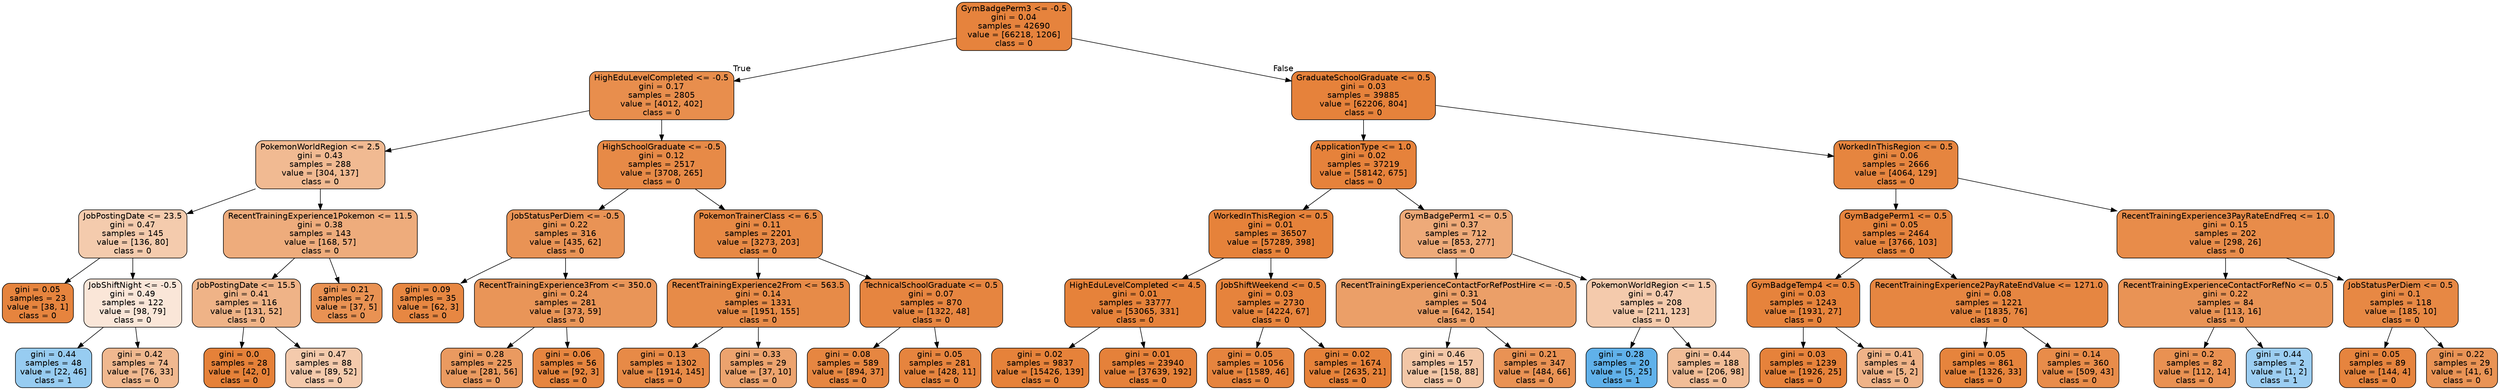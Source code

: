 digraph Tree {
node [shape=box, style="filled, rounded", color="black", fontname=helvetica] ;
edge [fontname=helvetica] ;
0 [label="GymBadgePerm3 <= -0.5\ngini = 0.04\nsamples = 42690\nvalue = [66218, 1206]\nclass = 0", fillcolor="#e58139fa"] ;
1 [label="HighEduLevelCompleted <= -0.5\ngini = 0.17\nsamples = 2805\nvalue = [4012, 402]\nclass = 0", fillcolor="#e58139e5"] ;
0 -> 1 [labeldistance=2.5, labelangle=45, headlabel="True"] ;
2 [label="PokemonWorldRegion <= 2.5\ngini = 0.43\nsamples = 288\nvalue = [304, 137]\nclass = 0", fillcolor="#e581398c"] ;
1 -> 2 ;
3 [label="JobPostingDate <= 23.5\ngini = 0.47\nsamples = 145\nvalue = [136, 80]\nclass = 0", fillcolor="#e5813969"] ;
2 -> 3 ;
4 [label="gini = 0.05\nsamples = 23\nvalue = [38, 1]\nclass = 0", fillcolor="#e58139f8"] ;
3 -> 4 ;
5 [label="JobShiftNight <= -0.5\ngini = 0.49\nsamples = 122\nvalue = [98, 79]\nclass = 0", fillcolor="#e5813931"] ;
3 -> 5 ;
6 [label="gini = 0.44\nsamples = 48\nvalue = [22, 46]\nclass = 1", fillcolor="#399de585"] ;
5 -> 6 ;
7 [label="gini = 0.42\nsamples = 74\nvalue = [76, 33]\nclass = 0", fillcolor="#e5813990"] ;
5 -> 7 ;
8 [label="RecentTrainingExperience1Pokemon <= 11.5\ngini = 0.38\nsamples = 143\nvalue = [168, 57]\nclass = 0", fillcolor="#e58139a8"] ;
2 -> 8 ;
9 [label="JobPostingDate <= 15.5\ngini = 0.41\nsamples = 116\nvalue = [131, 52]\nclass = 0", fillcolor="#e581399a"] ;
8 -> 9 ;
10 [label="gini = 0.0\nsamples = 28\nvalue = [42, 0]\nclass = 0", fillcolor="#e58139ff"] ;
9 -> 10 ;
11 [label="gini = 0.47\nsamples = 88\nvalue = [89, 52]\nclass = 0", fillcolor="#e581396a"] ;
9 -> 11 ;
12 [label="gini = 0.21\nsamples = 27\nvalue = [37, 5]\nclass = 0", fillcolor="#e58139dd"] ;
8 -> 12 ;
13 [label="HighSchoolGraduate <= -0.5\ngini = 0.12\nsamples = 2517\nvalue = [3708, 265]\nclass = 0", fillcolor="#e58139ed"] ;
1 -> 13 ;
14 [label="JobStatusPerDiem <= -0.5\ngini = 0.22\nsamples = 316\nvalue = [435, 62]\nclass = 0", fillcolor="#e58139db"] ;
13 -> 14 ;
15 [label="gini = 0.09\nsamples = 35\nvalue = [62, 3]\nclass = 0", fillcolor="#e58139f3"] ;
14 -> 15 ;
16 [label="RecentTrainingExperience3From <= 350.0\ngini = 0.24\nsamples = 281\nvalue = [373, 59]\nclass = 0", fillcolor="#e58139d7"] ;
14 -> 16 ;
17 [label="gini = 0.28\nsamples = 225\nvalue = [281, 56]\nclass = 0", fillcolor="#e58139cc"] ;
16 -> 17 ;
18 [label="gini = 0.06\nsamples = 56\nvalue = [92, 3]\nclass = 0", fillcolor="#e58139f7"] ;
16 -> 18 ;
19 [label="PokemonTrainerClass <= 6.5\ngini = 0.11\nsamples = 2201\nvalue = [3273, 203]\nclass = 0", fillcolor="#e58139ef"] ;
13 -> 19 ;
20 [label="RecentTrainingExperience2From <= 563.5\ngini = 0.14\nsamples = 1331\nvalue = [1951, 155]\nclass = 0", fillcolor="#e58139eb"] ;
19 -> 20 ;
21 [label="gini = 0.13\nsamples = 1302\nvalue = [1914, 145]\nclass = 0", fillcolor="#e58139ec"] ;
20 -> 21 ;
22 [label="gini = 0.33\nsamples = 29\nvalue = [37, 10]\nclass = 0", fillcolor="#e58139ba"] ;
20 -> 22 ;
23 [label="TechnicalSchoolGraduate <= 0.5\ngini = 0.07\nsamples = 870\nvalue = [1322, 48]\nclass = 0", fillcolor="#e58139f6"] ;
19 -> 23 ;
24 [label="gini = 0.08\nsamples = 589\nvalue = [894, 37]\nclass = 0", fillcolor="#e58139f4"] ;
23 -> 24 ;
25 [label="gini = 0.05\nsamples = 281\nvalue = [428, 11]\nclass = 0", fillcolor="#e58139f8"] ;
23 -> 25 ;
26 [label="GraduateSchoolGraduate <= 0.5\ngini = 0.03\nsamples = 39885\nvalue = [62206, 804]\nclass = 0", fillcolor="#e58139fc"] ;
0 -> 26 [labeldistance=2.5, labelangle=-45, headlabel="False"] ;
27 [label="ApplicationType <= 1.0\ngini = 0.02\nsamples = 37219\nvalue = [58142, 675]\nclass = 0", fillcolor="#e58139fc"] ;
26 -> 27 ;
28 [label="WorkedInThisRegion <= 0.5\ngini = 0.01\nsamples = 36507\nvalue = [57289, 398]\nclass = 0", fillcolor="#e58139fd"] ;
27 -> 28 ;
29 [label="HighEduLevelCompleted <= 4.5\ngini = 0.01\nsamples = 33777\nvalue = [53065, 331]\nclass = 0", fillcolor="#e58139fd"] ;
28 -> 29 ;
30 [label="gini = 0.02\nsamples = 9837\nvalue = [15426, 139]\nclass = 0", fillcolor="#e58139fd"] ;
29 -> 30 ;
31 [label="gini = 0.01\nsamples = 23940\nvalue = [37639, 192]\nclass = 0", fillcolor="#e58139fe"] ;
29 -> 31 ;
32 [label="JobShiftWeekend <= 0.5\ngini = 0.03\nsamples = 2730\nvalue = [4224, 67]\nclass = 0", fillcolor="#e58139fb"] ;
28 -> 32 ;
33 [label="gini = 0.05\nsamples = 1056\nvalue = [1589, 46]\nclass = 0", fillcolor="#e58139f8"] ;
32 -> 33 ;
34 [label="gini = 0.02\nsamples = 1674\nvalue = [2635, 21]\nclass = 0", fillcolor="#e58139fd"] ;
32 -> 34 ;
35 [label="GymBadgePerm1 <= 0.5\ngini = 0.37\nsamples = 712\nvalue = [853, 277]\nclass = 0", fillcolor="#e58139ac"] ;
27 -> 35 ;
36 [label="RecentTrainingExperienceContactForRefPostHire <= -0.5\ngini = 0.31\nsamples = 504\nvalue = [642, 154]\nclass = 0", fillcolor="#e58139c2"] ;
35 -> 36 ;
37 [label="gini = 0.46\nsamples = 157\nvalue = [158, 88]\nclass = 0", fillcolor="#e5813971"] ;
36 -> 37 ;
38 [label="gini = 0.21\nsamples = 347\nvalue = [484, 66]\nclass = 0", fillcolor="#e58139dc"] ;
36 -> 38 ;
39 [label="PokemonWorldRegion <= 1.5\ngini = 0.47\nsamples = 208\nvalue = [211, 123]\nclass = 0", fillcolor="#e581396a"] ;
35 -> 39 ;
40 [label="gini = 0.28\nsamples = 20\nvalue = [5, 25]\nclass = 1", fillcolor="#399de5cc"] ;
39 -> 40 ;
41 [label="gini = 0.44\nsamples = 188\nvalue = [206, 98]\nclass = 0", fillcolor="#e5813986"] ;
39 -> 41 ;
42 [label="WorkedInThisRegion <= 0.5\ngini = 0.06\nsamples = 2666\nvalue = [4064, 129]\nclass = 0", fillcolor="#e58139f7"] ;
26 -> 42 ;
43 [label="GymBadgePerm1 <= 0.5\ngini = 0.05\nsamples = 2464\nvalue = [3766, 103]\nclass = 0", fillcolor="#e58139f8"] ;
42 -> 43 ;
44 [label="GymBadgeTemp4 <= 0.5\ngini = 0.03\nsamples = 1243\nvalue = [1931, 27]\nclass = 0", fillcolor="#e58139fb"] ;
43 -> 44 ;
45 [label="gini = 0.03\nsamples = 1239\nvalue = [1926, 25]\nclass = 0", fillcolor="#e58139fc"] ;
44 -> 45 ;
46 [label="gini = 0.41\nsamples = 4\nvalue = [5, 2]\nclass = 0", fillcolor="#e5813999"] ;
44 -> 46 ;
47 [label="RecentTrainingExperience2PayRateEndValue <= 1271.0\ngini = 0.08\nsamples = 1221\nvalue = [1835, 76]\nclass = 0", fillcolor="#e58139f4"] ;
43 -> 47 ;
48 [label="gini = 0.05\nsamples = 861\nvalue = [1326, 33]\nclass = 0", fillcolor="#e58139f9"] ;
47 -> 48 ;
49 [label="gini = 0.14\nsamples = 360\nvalue = [509, 43]\nclass = 0", fillcolor="#e58139e9"] ;
47 -> 49 ;
50 [label="RecentTrainingExperience3PayRateEndFreq <= 1.0\ngini = 0.15\nsamples = 202\nvalue = [298, 26]\nclass = 0", fillcolor="#e58139e9"] ;
42 -> 50 ;
51 [label="RecentTrainingExperienceContactForRefNo <= 0.5\ngini = 0.22\nsamples = 84\nvalue = [113, 16]\nclass = 0", fillcolor="#e58139db"] ;
50 -> 51 ;
52 [label="gini = 0.2\nsamples = 82\nvalue = [112, 14]\nclass = 0", fillcolor="#e58139df"] ;
51 -> 52 ;
53 [label="gini = 0.44\nsamples = 2\nvalue = [1, 2]\nclass = 1", fillcolor="#399de57f"] ;
51 -> 53 ;
54 [label="JobStatusPerDiem <= 0.5\ngini = 0.1\nsamples = 118\nvalue = [185, 10]\nclass = 0", fillcolor="#e58139f1"] ;
50 -> 54 ;
55 [label="gini = 0.05\nsamples = 89\nvalue = [144, 4]\nclass = 0", fillcolor="#e58139f8"] ;
54 -> 55 ;
56 [label="gini = 0.22\nsamples = 29\nvalue = [41, 6]\nclass = 0", fillcolor="#e58139da"] ;
54 -> 56 ;
}